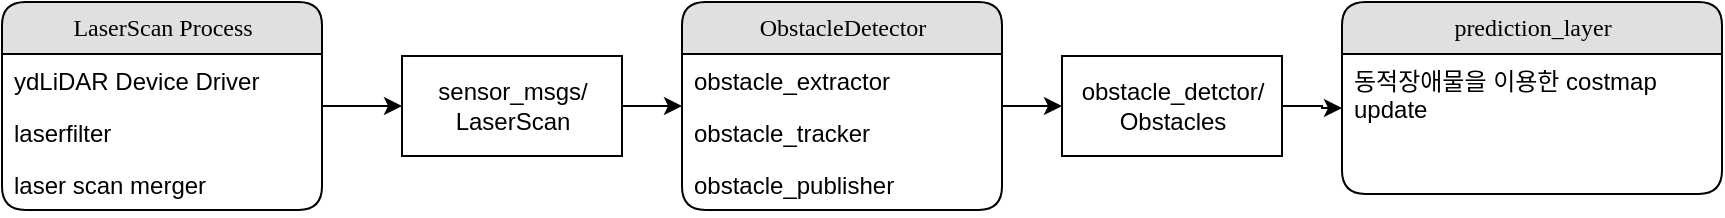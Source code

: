 <mxfile version="20.8.13" type="device"><diagram name="Page-1" id="b520641d-4fe3-3701-9064-5fc419738815"><mxGraphModel dx="1360" dy="775" grid="1" gridSize="10" guides="1" tooltips="1" connect="1" arrows="1" fold="1" page="1" pageScale="1" pageWidth="1100" pageHeight="850" background="none" math="0" shadow="0"><root><mxCell id="0"/><mxCell id="1" parent="0"/><mxCell id="pqwquaMkSOzkLiQsDwPx-3" style="edgeStyle=orthogonalEdgeStyle;rounded=0;orthogonalLoop=1;jettySize=auto;html=1;entryX=0;entryY=0.5;entryDx=0;entryDy=0;" edge="1" parent="1" source="21ea969265ad0168-6" target="pqwquaMkSOzkLiQsDwPx-1"><mxGeometry relative="1" as="geometry"/></mxCell><mxCell id="21ea969265ad0168-6" value="LaserScan Process" style="swimlane;html=1;fontStyle=0;childLayout=stackLayout;horizontal=1;startSize=26;fillColor=#e0e0e0;horizontalStack=0;resizeParent=1;resizeLast=0;collapsible=1;marginBottom=0;swimlaneFillColor=#ffffff;align=center;rounded=1;shadow=0;comic=0;labelBackgroundColor=none;strokeWidth=1;fontFamily=Verdana;fontSize=12" parent="1" vertex="1"><mxGeometry x="80" y="84" width="160" height="104" as="geometry"/></mxCell><mxCell id="21ea969265ad0168-7" value="ydLiDAR Device Driver" style="text;html=1;strokeColor=none;fillColor=none;spacingLeft=4;spacingRight=4;whiteSpace=wrap;overflow=hidden;rotatable=0;points=[[0,0.5],[1,0.5]];portConstraint=eastwest;" parent="21ea969265ad0168-6" vertex="1"><mxGeometry y="26" width="160" height="26" as="geometry"/></mxCell><mxCell id="21ea969265ad0168-8" value="laserfilter" style="text;html=1;strokeColor=none;fillColor=none;spacingLeft=4;spacingRight=4;whiteSpace=wrap;overflow=hidden;rotatable=0;points=[[0,0.5],[1,0.5]];portConstraint=eastwest;" parent="21ea969265ad0168-6" vertex="1"><mxGeometry y="52" width="160" height="26" as="geometry"/></mxCell><mxCell id="21ea969265ad0168-9" value="laser scan merger" style="text;html=1;strokeColor=none;fillColor=none;spacingLeft=4;spacingRight=4;whiteSpace=wrap;overflow=hidden;rotatable=0;points=[[0,0.5],[1,0.5]];portConstraint=eastwest;" parent="21ea969265ad0168-6" vertex="1"><mxGeometry y="78" width="160" height="26" as="geometry"/></mxCell><mxCell id="pqwquaMkSOzkLiQsDwPx-5" style="edgeStyle=orthogonalEdgeStyle;rounded=0;orthogonalLoop=1;jettySize=auto;html=1;entryX=0;entryY=0.5;entryDx=0;entryDy=0;" edge="1" parent="1" source="21ea969265ad0168-10" target="pqwquaMkSOzkLiQsDwPx-2"><mxGeometry relative="1" as="geometry"/></mxCell><mxCell id="21ea969265ad0168-10" value="ObstacleDetector" style="swimlane;html=1;fontStyle=0;childLayout=stackLayout;horizontal=1;startSize=26;fillColor=#e0e0e0;horizontalStack=0;resizeParent=1;resizeLast=0;collapsible=1;marginBottom=0;swimlaneFillColor=#ffffff;align=center;rounded=1;shadow=0;comic=0;labelBackgroundColor=none;strokeWidth=1;fontFamily=Verdana;fontSize=12" parent="1" vertex="1"><mxGeometry x="420" y="84" width="160" height="104" as="geometry"/></mxCell><mxCell id="21ea969265ad0168-11" value="obstacle_extractor" style="text;html=1;strokeColor=none;fillColor=none;spacingLeft=4;spacingRight=4;whiteSpace=wrap;overflow=hidden;rotatable=0;points=[[0,0.5],[1,0.5]];portConstraint=eastwest;" parent="21ea969265ad0168-10" vertex="1"><mxGeometry y="26" width="160" height="26" as="geometry"/></mxCell><mxCell id="21ea969265ad0168-12" value="obstacle_tracker" style="text;html=1;strokeColor=none;fillColor=none;spacingLeft=4;spacingRight=4;whiteSpace=wrap;overflow=hidden;rotatable=0;points=[[0,0.5],[1,0.5]];portConstraint=eastwest;" parent="21ea969265ad0168-10" vertex="1"><mxGeometry y="52" width="160" height="26" as="geometry"/></mxCell><mxCell id="21ea969265ad0168-52" value="obstacle_publisher" style="text;html=1;strokeColor=none;fillColor=none;spacingLeft=4;spacingRight=4;whiteSpace=wrap;overflow=hidden;rotatable=0;points=[[0,0.5],[1,0.5]];portConstraint=eastwest;" parent="21ea969265ad0168-10" vertex="1"><mxGeometry y="78" width="160" height="26" as="geometry"/></mxCell><mxCell id="21ea969265ad0168-18" value="prediction_layer" style="swimlane;html=1;fontStyle=0;childLayout=stackLayout;horizontal=1;startSize=26;fillColor=#e0e0e0;horizontalStack=0;resizeParent=1;resizeLast=0;collapsible=1;marginBottom=0;swimlaneFillColor=#ffffff;align=center;rounded=1;shadow=0;comic=0;labelBackgroundColor=none;strokeWidth=1;fontFamily=Verdana;fontSize=12" parent="1" vertex="1"><mxGeometry x="750" y="84" width="190" height="96" as="geometry"/></mxCell><mxCell id="21ea969265ad0168-21" value="동적장애물을 이용한 costmap update&lt;br&gt;" style="text;html=1;strokeColor=none;fillColor=none;spacingLeft=4;spacingRight=4;whiteSpace=wrap;overflow=hidden;rotatable=0;points=[[0,0.5],[1,0.5]];portConstraint=eastwest;" parent="21ea969265ad0168-18" vertex="1"><mxGeometry y="26" width="190" height="54" as="geometry"/></mxCell><mxCell id="pqwquaMkSOzkLiQsDwPx-4" style="edgeStyle=orthogonalEdgeStyle;rounded=0;orthogonalLoop=1;jettySize=auto;html=1;" edge="1" parent="1" source="pqwquaMkSOzkLiQsDwPx-1" target="21ea969265ad0168-10"><mxGeometry relative="1" as="geometry"/></mxCell><mxCell id="pqwquaMkSOzkLiQsDwPx-1" value="sensor_msgs/&lt;br&gt;LaserScan" style="html=1;" vertex="1" parent="1"><mxGeometry x="280" y="111" width="110" height="50" as="geometry"/></mxCell><mxCell id="pqwquaMkSOzkLiQsDwPx-6" style="edgeStyle=orthogonalEdgeStyle;rounded=0;orthogonalLoop=1;jettySize=auto;html=1;entryX=0;entryY=0.5;entryDx=0;entryDy=0;" edge="1" parent="1" source="pqwquaMkSOzkLiQsDwPx-2" target="21ea969265ad0168-21"><mxGeometry relative="1" as="geometry"/></mxCell><mxCell id="pqwquaMkSOzkLiQsDwPx-2" value="obstacle_detctor/&lt;br&gt;Obstacles" style="html=1;" vertex="1" parent="1"><mxGeometry x="610" y="111" width="110" height="50" as="geometry"/></mxCell></root></mxGraphModel></diagram></mxfile>